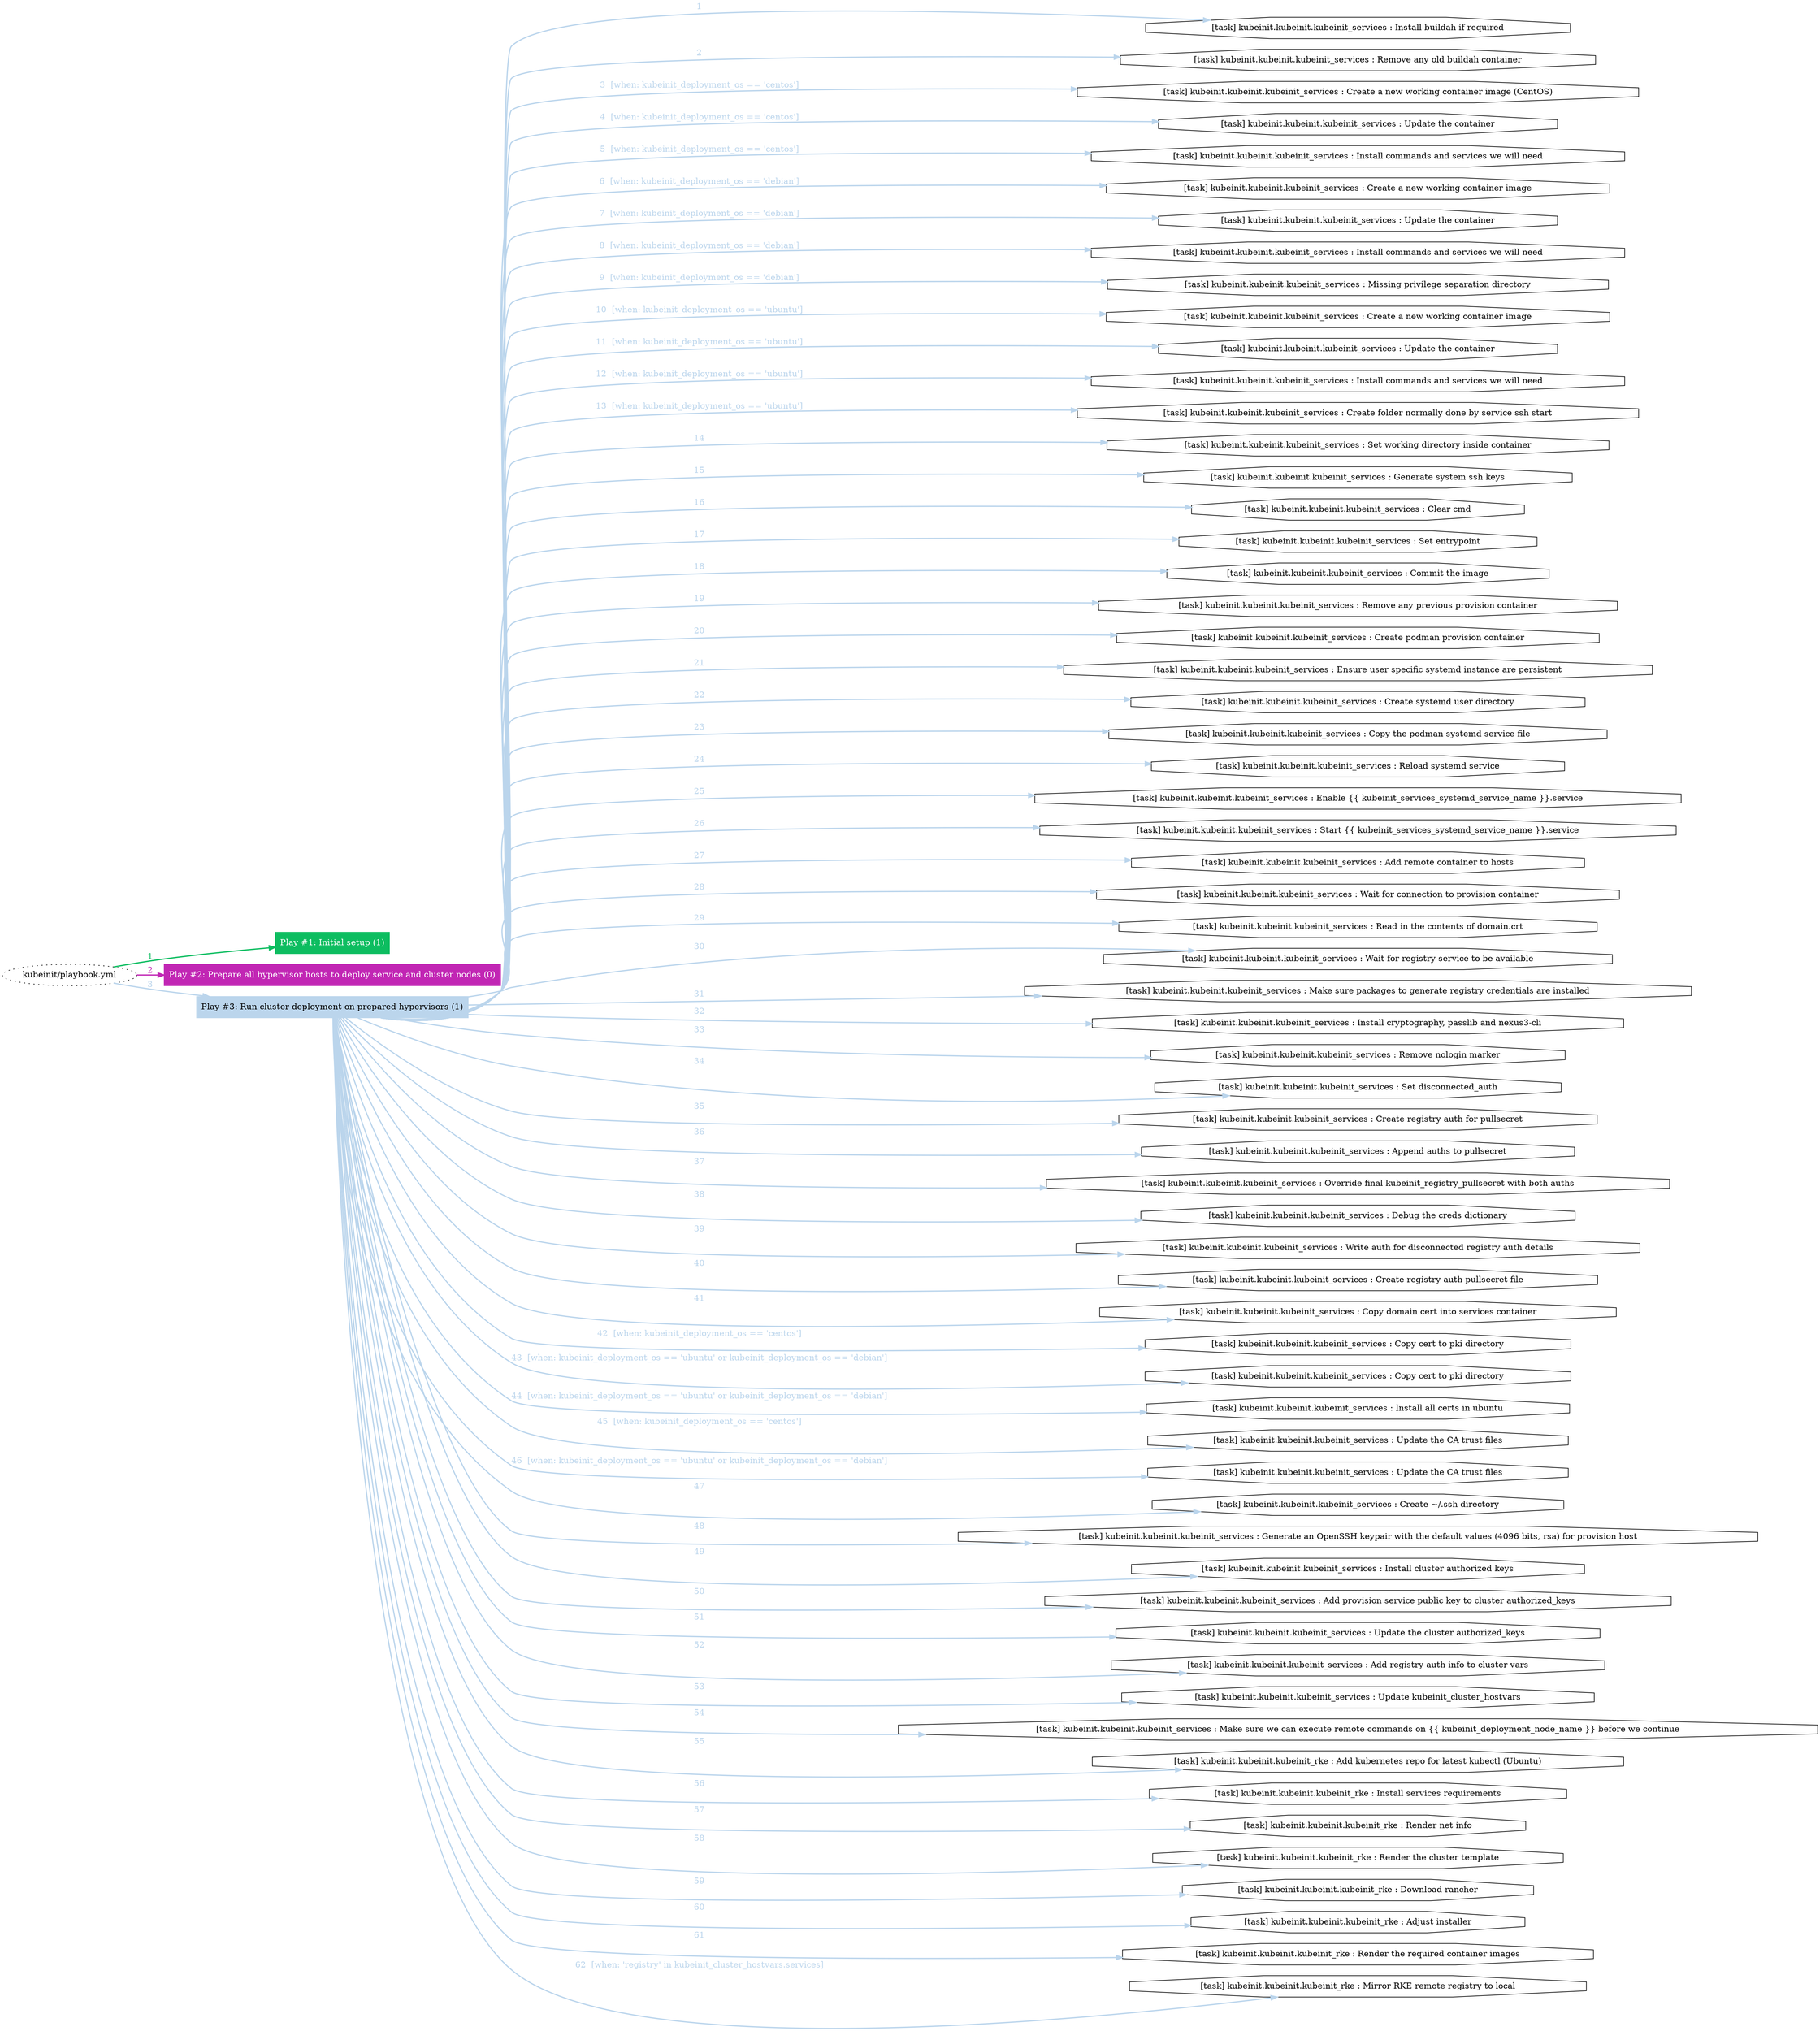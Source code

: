 digraph "kubeinit/playbook.yml "{
	graph [concentrate=true ordering=in rankdir=LR ratio=fill]
	edge [esep=5 sep=10]
	"kubeinit/playbook.yml" [id=root_node style=dotted]
	subgraph "Play #1: Initial setup (1) "{
		"Play #1: Initial setup (1)" [color="#0dbd60" fontcolor="#ffffff" id="play_110bef18-cd60-4bf3-88ed-cbd2901eb0b8" shape=box style=filled tooltip=localhost]
		"kubeinit/playbook.yml" -> "Play #1: Initial setup (1)" [label=1 color="#0dbd60" fontcolor="#0dbd60" id="edge_0c64cf5c-ec14-4aeb-aace-b8a69de668be" style=bold]
	}
	subgraph "Play #2: Prepare all hypervisor hosts to deploy service and cluster nodes (0) "{
		"Play #2: Prepare all hypervisor hosts to deploy service and cluster nodes (0)" [color="#c126b4" fontcolor="#ffffff" id="play_03a54988-7c3a-4397-8c08-91ce4eb3eec7" shape=box style=filled tooltip=""]
		"kubeinit/playbook.yml" -> "Play #2: Prepare all hypervisor hosts to deploy service and cluster nodes (0)" [label=2 color="#c126b4" fontcolor="#c126b4" id="edge_e23fc5f9-17de-447f-8031-6cad9617bc73" style=bold]
	}
	subgraph "Play #3: Run cluster deployment on prepared hypervisors (1) "{
		"Play #3: Run cluster deployment on prepared hypervisors (1)" [color="#bbd5ec" fontcolor="#000000" id="play_5e55c027-be0a-4739-a3e3-c6b3dd996a2b" shape=box style=filled tooltip=localhost]
		"kubeinit/playbook.yml" -> "Play #3: Run cluster deployment on prepared hypervisors (1)" [label=3 color="#bbd5ec" fontcolor="#bbd5ec" id="edge_5b6af6fb-caee-4a7d-9795-3dd28865f214" style=bold]
		"task_6e6e7893-b51e-484a-a04b-af25d5d629be" [label="[task] kubeinit.kubeinit.kubeinit_services : Install buildah if required" id="task_6e6e7893-b51e-484a-a04b-af25d5d629be" shape=octagon tooltip="[task] kubeinit.kubeinit.kubeinit_services : Install buildah if required"]
		"Play #3: Run cluster deployment on prepared hypervisors (1)" -> "task_6e6e7893-b51e-484a-a04b-af25d5d629be" [label=1 color="#bbd5ec" fontcolor="#bbd5ec" id="edge_41b45032-e07a-49c9-888b-4aed1880c12d" style=bold]
		"task_1e4dd7ab-e71a-47a6-bd88-8189602f0834" [label="[task] kubeinit.kubeinit.kubeinit_services : Remove any old buildah container" id="task_1e4dd7ab-e71a-47a6-bd88-8189602f0834" shape=octagon tooltip="[task] kubeinit.kubeinit.kubeinit_services : Remove any old buildah container"]
		"Play #3: Run cluster deployment on prepared hypervisors (1)" -> "task_1e4dd7ab-e71a-47a6-bd88-8189602f0834" [label=2 color="#bbd5ec" fontcolor="#bbd5ec" id="edge_d5cc391a-867d-4629-9890-99e89cfb7bb3" style=bold]
		"task_dca1aa05-d8fa-48cd-8b7a-e488a8224c34" [label="[task] kubeinit.kubeinit.kubeinit_services : Create a new working container image (CentOS)" id="task_dca1aa05-d8fa-48cd-8b7a-e488a8224c34" shape=octagon tooltip="[task] kubeinit.kubeinit.kubeinit_services : Create a new working container image (CentOS)"]
		"Play #3: Run cluster deployment on prepared hypervisors (1)" -> "task_dca1aa05-d8fa-48cd-8b7a-e488a8224c34" [label="3  [when: kubeinit_deployment_os == 'centos']" color="#bbd5ec" fontcolor="#bbd5ec" id="edge_d74dfdd2-80b6-4617-841c-359402eb2796" style=bold]
		"task_0f1890a9-0b0c-489b-983a-8f46ef27af1d" [label="[task] kubeinit.kubeinit.kubeinit_services : Update the container" id="task_0f1890a9-0b0c-489b-983a-8f46ef27af1d" shape=octagon tooltip="[task] kubeinit.kubeinit.kubeinit_services : Update the container"]
		"Play #3: Run cluster deployment on prepared hypervisors (1)" -> "task_0f1890a9-0b0c-489b-983a-8f46ef27af1d" [label="4  [when: kubeinit_deployment_os == 'centos']" color="#bbd5ec" fontcolor="#bbd5ec" id="edge_0c139ea1-e856-4e57-8619-bd8852572bb9" style=bold]
		"task_25fc395f-5739-44f6-be72-2b9e2bd6f95c" [label="[task] kubeinit.kubeinit.kubeinit_services : Install commands and services we will need" id="task_25fc395f-5739-44f6-be72-2b9e2bd6f95c" shape=octagon tooltip="[task] kubeinit.kubeinit.kubeinit_services : Install commands and services we will need"]
		"Play #3: Run cluster deployment on prepared hypervisors (1)" -> "task_25fc395f-5739-44f6-be72-2b9e2bd6f95c" [label="5  [when: kubeinit_deployment_os == 'centos']" color="#bbd5ec" fontcolor="#bbd5ec" id="edge_bde0c38f-53b0-4479-aa49-66ea477ba71c" style=bold]
		"task_9ef3af93-546b-4f47-b9b9-039e059599bc" [label="[task] kubeinit.kubeinit.kubeinit_services : Create a new working container image" id="task_9ef3af93-546b-4f47-b9b9-039e059599bc" shape=octagon tooltip="[task] kubeinit.kubeinit.kubeinit_services : Create a new working container image"]
		"Play #3: Run cluster deployment on prepared hypervisors (1)" -> "task_9ef3af93-546b-4f47-b9b9-039e059599bc" [label="6  [when: kubeinit_deployment_os == 'debian']" color="#bbd5ec" fontcolor="#bbd5ec" id="edge_b2834597-c3b0-4a7a-b3a6-53bb3eb3bfc0" style=bold]
		"task_8199ab86-3ec2-4397-8540-a38edfb6b7c2" [label="[task] kubeinit.kubeinit.kubeinit_services : Update the container" id="task_8199ab86-3ec2-4397-8540-a38edfb6b7c2" shape=octagon tooltip="[task] kubeinit.kubeinit.kubeinit_services : Update the container"]
		"Play #3: Run cluster deployment on prepared hypervisors (1)" -> "task_8199ab86-3ec2-4397-8540-a38edfb6b7c2" [label="7  [when: kubeinit_deployment_os == 'debian']" color="#bbd5ec" fontcolor="#bbd5ec" id="edge_a4d8ea4d-9bd4-4c14-bc14-8750f5bcbfaa" style=bold]
		"task_2209d149-d970-4549-807b-eaa2a83f3007" [label="[task] kubeinit.kubeinit.kubeinit_services : Install commands and services we will need" id="task_2209d149-d970-4549-807b-eaa2a83f3007" shape=octagon tooltip="[task] kubeinit.kubeinit.kubeinit_services : Install commands and services we will need"]
		"Play #3: Run cluster deployment on prepared hypervisors (1)" -> "task_2209d149-d970-4549-807b-eaa2a83f3007" [label="8  [when: kubeinit_deployment_os == 'debian']" color="#bbd5ec" fontcolor="#bbd5ec" id="edge_14cb30a4-8c27-46ee-97bc-16f9022f5cf3" style=bold]
		"task_c36cb08f-15fa-47e9-93a4-da1bc92d6075" [label="[task] kubeinit.kubeinit.kubeinit_services : Missing privilege separation directory" id="task_c36cb08f-15fa-47e9-93a4-da1bc92d6075" shape=octagon tooltip="[task] kubeinit.kubeinit.kubeinit_services : Missing privilege separation directory"]
		"Play #3: Run cluster deployment on prepared hypervisors (1)" -> "task_c36cb08f-15fa-47e9-93a4-da1bc92d6075" [label="9  [when: kubeinit_deployment_os == 'debian']" color="#bbd5ec" fontcolor="#bbd5ec" id="edge_0a308309-4e22-4e9b-a3f4-806de163b7b0" style=bold]
		"task_02955f03-636b-4d71-a4d0-70c5790712cf" [label="[task] kubeinit.kubeinit.kubeinit_services : Create a new working container image" id="task_02955f03-636b-4d71-a4d0-70c5790712cf" shape=octagon tooltip="[task] kubeinit.kubeinit.kubeinit_services : Create a new working container image"]
		"Play #3: Run cluster deployment on prepared hypervisors (1)" -> "task_02955f03-636b-4d71-a4d0-70c5790712cf" [label="10  [when: kubeinit_deployment_os == 'ubuntu']" color="#bbd5ec" fontcolor="#bbd5ec" id="edge_95ef3e23-35ab-47aa-af75-cfbe7b06c776" style=bold]
		"task_b056eed6-f9e5-4a57-bc17-944208c216dc" [label="[task] kubeinit.kubeinit.kubeinit_services : Update the container" id="task_b056eed6-f9e5-4a57-bc17-944208c216dc" shape=octagon tooltip="[task] kubeinit.kubeinit.kubeinit_services : Update the container"]
		"Play #3: Run cluster deployment on prepared hypervisors (1)" -> "task_b056eed6-f9e5-4a57-bc17-944208c216dc" [label="11  [when: kubeinit_deployment_os == 'ubuntu']" color="#bbd5ec" fontcolor="#bbd5ec" id="edge_1a2a5b17-d58c-466b-b908-d89f6124aadb" style=bold]
		"task_7bac31a1-e8ad-48d7-8c9c-5189f8e473f8" [label="[task] kubeinit.kubeinit.kubeinit_services : Install commands and services we will need" id="task_7bac31a1-e8ad-48d7-8c9c-5189f8e473f8" shape=octagon tooltip="[task] kubeinit.kubeinit.kubeinit_services : Install commands and services we will need"]
		"Play #3: Run cluster deployment on prepared hypervisors (1)" -> "task_7bac31a1-e8ad-48d7-8c9c-5189f8e473f8" [label="12  [when: kubeinit_deployment_os == 'ubuntu']" color="#bbd5ec" fontcolor="#bbd5ec" id="edge_700e6416-1909-4324-8396-4fd31affbc07" style=bold]
		"task_879cf918-2a37-48d0-9315-4c098d0f5edb" [label="[task] kubeinit.kubeinit.kubeinit_services : Create folder normally done by service ssh start" id="task_879cf918-2a37-48d0-9315-4c098d0f5edb" shape=octagon tooltip="[task] kubeinit.kubeinit.kubeinit_services : Create folder normally done by service ssh start"]
		"Play #3: Run cluster deployment on prepared hypervisors (1)" -> "task_879cf918-2a37-48d0-9315-4c098d0f5edb" [label="13  [when: kubeinit_deployment_os == 'ubuntu']" color="#bbd5ec" fontcolor="#bbd5ec" id="edge_30ccc6c8-634f-4cdd-b162-097739053997" style=bold]
		"task_972fc55c-8ee2-400c-85bc-75b153c2ab34" [label="[task] kubeinit.kubeinit.kubeinit_services : Set working directory inside container" id="task_972fc55c-8ee2-400c-85bc-75b153c2ab34" shape=octagon tooltip="[task] kubeinit.kubeinit.kubeinit_services : Set working directory inside container"]
		"Play #3: Run cluster deployment on prepared hypervisors (1)" -> "task_972fc55c-8ee2-400c-85bc-75b153c2ab34" [label=14 color="#bbd5ec" fontcolor="#bbd5ec" id="edge_c69b65a2-6937-4478-b2ac-b1dd0a774435" style=bold]
		"task_adcea460-7661-4f38-b4a7-a325bd75d566" [label="[task] kubeinit.kubeinit.kubeinit_services : Generate system ssh keys" id="task_adcea460-7661-4f38-b4a7-a325bd75d566" shape=octagon tooltip="[task] kubeinit.kubeinit.kubeinit_services : Generate system ssh keys"]
		"Play #3: Run cluster deployment on prepared hypervisors (1)" -> "task_adcea460-7661-4f38-b4a7-a325bd75d566" [label=15 color="#bbd5ec" fontcolor="#bbd5ec" id="edge_cd25a287-fa11-4cce-b4c8-25bc301778c7" style=bold]
		"task_2838eb14-66cf-40e7-a743-b66b4d509f62" [label="[task] kubeinit.kubeinit.kubeinit_services : Clear cmd" id="task_2838eb14-66cf-40e7-a743-b66b4d509f62" shape=octagon tooltip="[task] kubeinit.kubeinit.kubeinit_services : Clear cmd"]
		"Play #3: Run cluster deployment on prepared hypervisors (1)" -> "task_2838eb14-66cf-40e7-a743-b66b4d509f62" [label=16 color="#bbd5ec" fontcolor="#bbd5ec" id="edge_ba309706-d38e-4193-aab5-c9c300c34efa" style=bold]
		"task_222590f6-204e-414b-9022-b02e652822b7" [label="[task] kubeinit.kubeinit.kubeinit_services : Set entrypoint" id="task_222590f6-204e-414b-9022-b02e652822b7" shape=octagon tooltip="[task] kubeinit.kubeinit.kubeinit_services : Set entrypoint"]
		"Play #3: Run cluster deployment on prepared hypervisors (1)" -> "task_222590f6-204e-414b-9022-b02e652822b7" [label=17 color="#bbd5ec" fontcolor="#bbd5ec" id="edge_47ac7a1f-769b-4877-b0ee-8ccbf80e85a1" style=bold]
		"task_70bd7fa7-d2cb-462a-aa3d-af4ad78797b4" [label="[task] kubeinit.kubeinit.kubeinit_services : Commit the image" id="task_70bd7fa7-d2cb-462a-aa3d-af4ad78797b4" shape=octagon tooltip="[task] kubeinit.kubeinit.kubeinit_services : Commit the image"]
		"Play #3: Run cluster deployment on prepared hypervisors (1)" -> "task_70bd7fa7-d2cb-462a-aa3d-af4ad78797b4" [label=18 color="#bbd5ec" fontcolor="#bbd5ec" id="edge_2818ead8-9229-4f0d-be8e-629f41a2d651" style=bold]
		"task_19e0463e-3b05-45af-bc8d-276c5fdab8d4" [label="[task] kubeinit.kubeinit.kubeinit_services : Remove any previous provision container" id="task_19e0463e-3b05-45af-bc8d-276c5fdab8d4" shape=octagon tooltip="[task] kubeinit.kubeinit.kubeinit_services : Remove any previous provision container"]
		"Play #3: Run cluster deployment on prepared hypervisors (1)" -> "task_19e0463e-3b05-45af-bc8d-276c5fdab8d4" [label=19 color="#bbd5ec" fontcolor="#bbd5ec" id="edge_b07b8f0a-ef4a-4d3a-ae5e-b4ff90314e39" style=bold]
		"task_241b8b16-5784-4ed2-9b49-75d6ae18ca0d" [label="[task] kubeinit.kubeinit.kubeinit_services : Create podman provision container" id="task_241b8b16-5784-4ed2-9b49-75d6ae18ca0d" shape=octagon tooltip="[task] kubeinit.kubeinit.kubeinit_services : Create podman provision container"]
		"Play #3: Run cluster deployment on prepared hypervisors (1)" -> "task_241b8b16-5784-4ed2-9b49-75d6ae18ca0d" [label=20 color="#bbd5ec" fontcolor="#bbd5ec" id="edge_6ed65cbb-c0f7-4667-bfee-50d220a366e4" style=bold]
		"task_3dd83cd5-67a7-4dea-904b-a802963e43cf" [label="[task] kubeinit.kubeinit.kubeinit_services : Ensure user specific systemd instance are persistent" id="task_3dd83cd5-67a7-4dea-904b-a802963e43cf" shape=octagon tooltip="[task] kubeinit.kubeinit.kubeinit_services : Ensure user specific systemd instance are persistent"]
		"Play #3: Run cluster deployment on prepared hypervisors (1)" -> "task_3dd83cd5-67a7-4dea-904b-a802963e43cf" [label=21 color="#bbd5ec" fontcolor="#bbd5ec" id="edge_1151db40-6e69-4f5b-8357-c256a7ad59d3" style=bold]
		"task_fe9d26a7-f512-4bf4-8c1e-a7eda6068096" [label="[task] kubeinit.kubeinit.kubeinit_services : Create systemd user directory" id="task_fe9d26a7-f512-4bf4-8c1e-a7eda6068096" shape=octagon tooltip="[task] kubeinit.kubeinit.kubeinit_services : Create systemd user directory"]
		"Play #3: Run cluster deployment on prepared hypervisors (1)" -> "task_fe9d26a7-f512-4bf4-8c1e-a7eda6068096" [label=22 color="#bbd5ec" fontcolor="#bbd5ec" id="edge_cb166f63-8519-43d9-946d-db0072cdefe0" style=bold]
		"task_f7d0cc68-d8f6-4fd3-a228-91e86aa8f3b3" [label="[task] kubeinit.kubeinit.kubeinit_services : Copy the podman systemd service file" id="task_f7d0cc68-d8f6-4fd3-a228-91e86aa8f3b3" shape=octagon tooltip="[task] kubeinit.kubeinit.kubeinit_services : Copy the podman systemd service file"]
		"Play #3: Run cluster deployment on prepared hypervisors (1)" -> "task_f7d0cc68-d8f6-4fd3-a228-91e86aa8f3b3" [label=23 color="#bbd5ec" fontcolor="#bbd5ec" id="edge_63391a09-84bc-4161-b148-b0b56a889335" style=bold]
		"task_93ba3e41-24ae-4fa4-9311-2106f2e0bf38" [label="[task] kubeinit.kubeinit.kubeinit_services : Reload systemd service" id="task_93ba3e41-24ae-4fa4-9311-2106f2e0bf38" shape=octagon tooltip="[task] kubeinit.kubeinit.kubeinit_services : Reload systemd service"]
		"Play #3: Run cluster deployment on prepared hypervisors (1)" -> "task_93ba3e41-24ae-4fa4-9311-2106f2e0bf38" [label=24 color="#bbd5ec" fontcolor="#bbd5ec" id="edge_f8785757-029c-4daa-8d5f-67b1cc20fa66" style=bold]
		"task_64227e5f-c60a-47a3-b74c-fc8aaad00cd6" [label="[task] kubeinit.kubeinit.kubeinit_services : Enable {{ kubeinit_services_systemd_service_name }}.service" id="task_64227e5f-c60a-47a3-b74c-fc8aaad00cd6" shape=octagon tooltip="[task] kubeinit.kubeinit.kubeinit_services : Enable {{ kubeinit_services_systemd_service_name }}.service"]
		"Play #3: Run cluster deployment on prepared hypervisors (1)" -> "task_64227e5f-c60a-47a3-b74c-fc8aaad00cd6" [label=25 color="#bbd5ec" fontcolor="#bbd5ec" id="edge_c4eafab8-b62c-4f24-9ff9-b41c93a2d3d7" style=bold]
		"task_5a55811d-e650-4cc9-928f-1ad70690ab39" [label="[task] kubeinit.kubeinit.kubeinit_services : Start {{ kubeinit_services_systemd_service_name }}.service" id="task_5a55811d-e650-4cc9-928f-1ad70690ab39" shape=octagon tooltip="[task] kubeinit.kubeinit.kubeinit_services : Start {{ kubeinit_services_systemd_service_name }}.service"]
		"Play #3: Run cluster deployment on prepared hypervisors (1)" -> "task_5a55811d-e650-4cc9-928f-1ad70690ab39" [label=26 color="#bbd5ec" fontcolor="#bbd5ec" id="edge_ced08e1d-db0f-4d1d-b215-6d99c8cb698c" style=bold]
		"task_a6b67a13-afd8-4164-99b6-f0c2b83c8efc" [label="[task] kubeinit.kubeinit.kubeinit_services : Add remote container to hosts" id="task_a6b67a13-afd8-4164-99b6-f0c2b83c8efc" shape=octagon tooltip="[task] kubeinit.kubeinit.kubeinit_services : Add remote container to hosts"]
		"Play #3: Run cluster deployment on prepared hypervisors (1)" -> "task_a6b67a13-afd8-4164-99b6-f0c2b83c8efc" [label=27 color="#bbd5ec" fontcolor="#bbd5ec" id="edge_1fe5f8ee-86dc-4487-87ca-9c1abe74c681" style=bold]
		"task_f7c931e2-6034-413c-9fb1-714cc0599e7a" [label="[task] kubeinit.kubeinit.kubeinit_services : Wait for connection to provision container" id="task_f7c931e2-6034-413c-9fb1-714cc0599e7a" shape=octagon tooltip="[task] kubeinit.kubeinit.kubeinit_services : Wait for connection to provision container"]
		"Play #3: Run cluster deployment on prepared hypervisors (1)" -> "task_f7c931e2-6034-413c-9fb1-714cc0599e7a" [label=28 color="#bbd5ec" fontcolor="#bbd5ec" id="edge_70a7269d-a695-4b37-86af-c89b523e558e" style=bold]
		"task_26dc1235-13cc-449b-adfa-b1d858e2de3e" [label="[task] kubeinit.kubeinit.kubeinit_services : Read in the contents of domain.crt" id="task_26dc1235-13cc-449b-adfa-b1d858e2de3e" shape=octagon tooltip="[task] kubeinit.kubeinit.kubeinit_services : Read in the contents of domain.crt"]
		"Play #3: Run cluster deployment on prepared hypervisors (1)" -> "task_26dc1235-13cc-449b-adfa-b1d858e2de3e" [label=29 color="#bbd5ec" fontcolor="#bbd5ec" id="edge_42e4ae1d-30c8-4ae8-8af9-530584f11bc4" style=bold]
		"task_de17b530-869d-43b3-89c4-9aad0573c249" [label="[task] kubeinit.kubeinit.kubeinit_services : Wait for registry service to be available" id="task_de17b530-869d-43b3-89c4-9aad0573c249" shape=octagon tooltip="[task] kubeinit.kubeinit.kubeinit_services : Wait for registry service to be available"]
		"Play #3: Run cluster deployment on prepared hypervisors (1)" -> "task_de17b530-869d-43b3-89c4-9aad0573c249" [label=30 color="#bbd5ec" fontcolor="#bbd5ec" id="edge_a5c6eebe-6050-4ecf-87d2-4b0dd45c070e" style=bold]
		"task_62e4d073-e497-4bae-8738-3609a8213554" [label="[task] kubeinit.kubeinit.kubeinit_services : Make sure packages to generate registry credentials are installed" id="task_62e4d073-e497-4bae-8738-3609a8213554" shape=octagon tooltip="[task] kubeinit.kubeinit.kubeinit_services : Make sure packages to generate registry credentials are installed"]
		"Play #3: Run cluster deployment on prepared hypervisors (1)" -> "task_62e4d073-e497-4bae-8738-3609a8213554" [label=31 color="#bbd5ec" fontcolor="#bbd5ec" id="edge_847df371-570f-40f9-86a7-69a6caa5f270" style=bold]
		"task_ced57590-f356-49aa-9682-23812f8fc68d" [label="[task] kubeinit.kubeinit.kubeinit_services : Install cryptography, passlib and nexus3-cli" id="task_ced57590-f356-49aa-9682-23812f8fc68d" shape=octagon tooltip="[task] kubeinit.kubeinit.kubeinit_services : Install cryptography, passlib and nexus3-cli"]
		"Play #3: Run cluster deployment on prepared hypervisors (1)" -> "task_ced57590-f356-49aa-9682-23812f8fc68d" [label=32 color="#bbd5ec" fontcolor="#bbd5ec" id="edge_bf0a4122-3a42-4301-8cab-3372769fbc55" style=bold]
		"task_9364bfd3-d193-4196-87a1-7a30d200cae0" [label="[task] kubeinit.kubeinit.kubeinit_services : Remove nologin marker" id="task_9364bfd3-d193-4196-87a1-7a30d200cae0" shape=octagon tooltip="[task] kubeinit.kubeinit.kubeinit_services : Remove nologin marker"]
		"Play #3: Run cluster deployment on prepared hypervisors (1)" -> "task_9364bfd3-d193-4196-87a1-7a30d200cae0" [label=33 color="#bbd5ec" fontcolor="#bbd5ec" id="edge_9cbfab34-16c2-4859-933d-a459b75c2fef" style=bold]
		"task_bcd210bf-69cf-4ef1-ba70-12ddf79b0df6" [label="[task] kubeinit.kubeinit.kubeinit_services : Set disconnected_auth" id="task_bcd210bf-69cf-4ef1-ba70-12ddf79b0df6" shape=octagon tooltip="[task] kubeinit.kubeinit.kubeinit_services : Set disconnected_auth"]
		"Play #3: Run cluster deployment on prepared hypervisors (1)" -> "task_bcd210bf-69cf-4ef1-ba70-12ddf79b0df6" [label=34 color="#bbd5ec" fontcolor="#bbd5ec" id="edge_9a91a1d4-796e-42f8-a204-fc08a27a42ff" style=bold]
		"task_4ca05b14-8226-4aea-9acd-0292b70af047" [label="[task] kubeinit.kubeinit.kubeinit_services : Create registry auth for pullsecret" id="task_4ca05b14-8226-4aea-9acd-0292b70af047" shape=octagon tooltip="[task] kubeinit.kubeinit.kubeinit_services : Create registry auth for pullsecret"]
		"Play #3: Run cluster deployment on prepared hypervisors (1)" -> "task_4ca05b14-8226-4aea-9acd-0292b70af047" [label=35 color="#bbd5ec" fontcolor="#bbd5ec" id="edge_beeab240-ad81-47b7-8189-a86deafd14aa" style=bold]
		"task_0e1774d5-cb42-4b70-9aa8-2596574bb141" [label="[task] kubeinit.kubeinit.kubeinit_services : Append auths to pullsecret" id="task_0e1774d5-cb42-4b70-9aa8-2596574bb141" shape=octagon tooltip="[task] kubeinit.kubeinit.kubeinit_services : Append auths to pullsecret"]
		"Play #3: Run cluster deployment on prepared hypervisors (1)" -> "task_0e1774d5-cb42-4b70-9aa8-2596574bb141" [label=36 color="#bbd5ec" fontcolor="#bbd5ec" id="edge_3fed7974-3518-4295-9955-66b462bfc90c" style=bold]
		"task_b0364cc1-68e7-4000-8a1b-9bb2da67e3bd" [label="[task] kubeinit.kubeinit.kubeinit_services : Override final kubeinit_registry_pullsecret with both auths" id="task_b0364cc1-68e7-4000-8a1b-9bb2da67e3bd" shape=octagon tooltip="[task] kubeinit.kubeinit.kubeinit_services : Override final kubeinit_registry_pullsecret with both auths"]
		"Play #3: Run cluster deployment on prepared hypervisors (1)" -> "task_b0364cc1-68e7-4000-8a1b-9bb2da67e3bd" [label=37 color="#bbd5ec" fontcolor="#bbd5ec" id="edge_081df053-6d70-4db9-bd13-fdb3dd1e124d" style=bold]
		"task_abd71ce0-e480-463e-a00e-9de213442923" [label="[task] kubeinit.kubeinit.kubeinit_services : Debug the creds dictionary" id="task_abd71ce0-e480-463e-a00e-9de213442923" shape=octagon tooltip="[task] kubeinit.kubeinit.kubeinit_services : Debug the creds dictionary"]
		"Play #3: Run cluster deployment on prepared hypervisors (1)" -> "task_abd71ce0-e480-463e-a00e-9de213442923" [label=38 color="#bbd5ec" fontcolor="#bbd5ec" id="edge_ec265ca3-4f74-4082-94df-a47d2640b72f" style=bold]
		"task_3ea2cfb1-d858-4597-93df-789baec2dae9" [label="[task] kubeinit.kubeinit.kubeinit_services : Write auth for disconnected registry auth details" id="task_3ea2cfb1-d858-4597-93df-789baec2dae9" shape=octagon tooltip="[task] kubeinit.kubeinit.kubeinit_services : Write auth for disconnected registry auth details"]
		"Play #3: Run cluster deployment on prepared hypervisors (1)" -> "task_3ea2cfb1-d858-4597-93df-789baec2dae9" [label=39 color="#bbd5ec" fontcolor="#bbd5ec" id="edge_418df44e-c547-485d-b126-bebc3e6d1595" style=bold]
		"task_f7424a62-8493-41c8-a2ca-c0250e7a0036" [label="[task] kubeinit.kubeinit.kubeinit_services : Create registry auth pullsecret file" id="task_f7424a62-8493-41c8-a2ca-c0250e7a0036" shape=octagon tooltip="[task] kubeinit.kubeinit.kubeinit_services : Create registry auth pullsecret file"]
		"Play #3: Run cluster deployment on prepared hypervisors (1)" -> "task_f7424a62-8493-41c8-a2ca-c0250e7a0036" [label=40 color="#bbd5ec" fontcolor="#bbd5ec" id="edge_cd9df38b-a449-471c-89b3-c56289669f96" style=bold]
		"task_3c6cd522-0e4e-429d-a036-158542b59c10" [label="[task] kubeinit.kubeinit.kubeinit_services : Copy domain cert into services container" id="task_3c6cd522-0e4e-429d-a036-158542b59c10" shape=octagon tooltip="[task] kubeinit.kubeinit.kubeinit_services : Copy domain cert into services container"]
		"Play #3: Run cluster deployment on prepared hypervisors (1)" -> "task_3c6cd522-0e4e-429d-a036-158542b59c10" [label=41 color="#bbd5ec" fontcolor="#bbd5ec" id="edge_f5e7faa9-d1d8-41f4-a473-d2b67151f798" style=bold]
		"task_4693ac71-c894-4114-b82b-b449d1d4ba70" [label="[task] kubeinit.kubeinit.kubeinit_services : Copy cert to pki directory" id="task_4693ac71-c894-4114-b82b-b449d1d4ba70" shape=octagon tooltip="[task] kubeinit.kubeinit.kubeinit_services : Copy cert to pki directory"]
		"Play #3: Run cluster deployment on prepared hypervisors (1)" -> "task_4693ac71-c894-4114-b82b-b449d1d4ba70" [label="42  [when: kubeinit_deployment_os == 'centos']" color="#bbd5ec" fontcolor="#bbd5ec" id="edge_7b938432-7467-4a02-a7b4-87f2e9a82d6f" style=bold]
		"task_7e6ad59f-fff4-4e7d-8d20-6ad9aaf9240d" [label="[task] kubeinit.kubeinit.kubeinit_services : Copy cert to pki directory" id="task_7e6ad59f-fff4-4e7d-8d20-6ad9aaf9240d" shape=octagon tooltip="[task] kubeinit.kubeinit.kubeinit_services : Copy cert to pki directory"]
		"Play #3: Run cluster deployment on prepared hypervisors (1)" -> "task_7e6ad59f-fff4-4e7d-8d20-6ad9aaf9240d" [label="43  [when: kubeinit_deployment_os == 'ubuntu' or kubeinit_deployment_os == 'debian']" color="#bbd5ec" fontcolor="#bbd5ec" id="edge_4403c371-29c0-4ef7-a14b-7c5daad2e9ec" style=bold]
		"task_4b27c2a5-d687-4356-a44d-c39aa5aae75b" [label="[task] kubeinit.kubeinit.kubeinit_services : Install all certs in ubuntu" id="task_4b27c2a5-d687-4356-a44d-c39aa5aae75b" shape=octagon tooltip="[task] kubeinit.kubeinit.kubeinit_services : Install all certs in ubuntu"]
		"Play #3: Run cluster deployment on prepared hypervisors (1)" -> "task_4b27c2a5-d687-4356-a44d-c39aa5aae75b" [label="44  [when: kubeinit_deployment_os == 'ubuntu' or kubeinit_deployment_os == 'debian']" color="#bbd5ec" fontcolor="#bbd5ec" id="edge_c4f314e0-aca6-4b6a-a4f1-622e5e586c95" style=bold]
		"task_391488d7-6bf8-4372-b69b-f02fd070ffdc" [label="[task] kubeinit.kubeinit.kubeinit_services : Update the CA trust files" id="task_391488d7-6bf8-4372-b69b-f02fd070ffdc" shape=octagon tooltip="[task] kubeinit.kubeinit.kubeinit_services : Update the CA trust files"]
		"Play #3: Run cluster deployment on prepared hypervisors (1)" -> "task_391488d7-6bf8-4372-b69b-f02fd070ffdc" [label="45  [when: kubeinit_deployment_os == 'centos']" color="#bbd5ec" fontcolor="#bbd5ec" id="edge_a813bc0b-e9a1-4be0-ac00-1400836a941b" style=bold]
		"task_727d919d-b87a-409b-8714-b5859794d74d" [label="[task] kubeinit.kubeinit.kubeinit_services : Update the CA trust files" id="task_727d919d-b87a-409b-8714-b5859794d74d" shape=octagon tooltip="[task] kubeinit.kubeinit.kubeinit_services : Update the CA trust files"]
		"Play #3: Run cluster deployment on prepared hypervisors (1)" -> "task_727d919d-b87a-409b-8714-b5859794d74d" [label="46  [when: kubeinit_deployment_os == 'ubuntu' or kubeinit_deployment_os == 'debian']" color="#bbd5ec" fontcolor="#bbd5ec" id="edge_4d5568c6-c21a-4809-a2e1-ffd1a4e971aa" style=bold]
		"task_8809eff4-fb91-4d25-9b67-a7f205f0eb60" [label="[task] kubeinit.kubeinit.kubeinit_services : Create ~/.ssh directory" id="task_8809eff4-fb91-4d25-9b67-a7f205f0eb60" shape=octagon tooltip="[task] kubeinit.kubeinit.kubeinit_services : Create ~/.ssh directory"]
		"Play #3: Run cluster deployment on prepared hypervisors (1)" -> "task_8809eff4-fb91-4d25-9b67-a7f205f0eb60" [label=47 color="#bbd5ec" fontcolor="#bbd5ec" id="edge_fd826606-3c7a-4704-80d9-1ed504e3b601" style=bold]
		"task_2ba6de2e-11e9-4052-903f-5fe648588862" [label="[task] kubeinit.kubeinit.kubeinit_services : Generate an OpenSSH keypair with the default values (4096 bits, rsa) for provision host" id="task_2ba6de2e-11e9-4052-903f-5fe648588862" shape=octagon tooltip="[task] kubeinit.kubeinit.kubeinit_services : Generate an OpenSSH keypair with the default values (4096 bits, rsa) for provision host"]
		"Play #3: Run cluster deployment on prepared hypervisors (1)" -> "task_2ba6de2e-11e9-4052-903f-5fe648588862" [label=48 color="#bbd5ec" fontcolor="#bbd5ec" id="edge_1c9468c5-7645-4d11-a9b5-b9f4a5c67d59" style=bold]
		"task_21a4fd5d-985f-4da2-b621-daa1a66ed41a" [label="[task] kubeinit.kubeinit.kubeinit_services : Install cluster authorized keys" id="task_21a4fd5d-985f-4da2-b621-daa1a66ed41a" shape=octagon tooltip="[task] kubeinit.kubeinit.kubeinit_services : Install cluster authorized keys"]
		"Play #3: Run cluster deployment on prepared hypervisors (1)" -> "task_21a4fd5d-985f-4da2-b621-daa1a66ed41a" [label=49 color="#bbd5ec" fontcolor="#bbd5ec" id="edge_38985a62-3275-4227-bc4f-ab1b5a48f582" style=bold]
		"task_62a06a85-5a27-401a-a8e9-17ef638da21e" [label="[task] kubeinit.kubeinit.kubeinit_services : Add provision service public key to cluster authorized_keys" id="task_62a06a85-5a27-401a-a8e9-17ef638da21e" shape=octagon tooltip="[task] kubeinit.kubeinit.kubeinit_services : Add provision service public key to cluster authorized_keys"]
		"Play #3: Run cluster deployment on prepared hypervisors (1)" -> "task_62a06a85-5a27-401a-a8e9-17ef638da21e" [label=50 color="#bbd5ec" fontcolor="#bbd5ec" id="edge_08995849-0f9e-466b-98d1-7e198d5e7c3a" style=bold]
		"task_0499cd61-dfeb-4087-85e5-4d65de838c75" [label="[task] kubeinit.kubeinit.kubeinit_services : Update the cluster authorized_keys" id="task_0499cd61-dfeb-4087-85e5-4d65de838c75" shape=octagon tooltip="[task] kubeinit.kubeinit.kubeinit_services : Update the cluster authorized_keys"]
		"Play #3: Run cluster deployment on prepared hypervisors (1)" -> "task_0499cd61-dfeb-4087-85e5-4d65de838c75" [label=51 color="#bbd5ec" fontcolor="#bbd5ec" id="edge_fc110e38-6970-414b-afbc-7a526047e85c" style=bold]
		"task_948b28c6-65c4-4a6c-ae5f-b82dc4d0a47d" [label="[task] kubeinit.kubeinit.kubeinit_services : Add registry auth info to cluster vars" id="task_948b28c6-65c4-4a6c-ae5f-b82dc4d0a47d" shape=octagon tooltip="[task] kubeinit.kubeinit.kubeinit_services : Add registry auth info to cluster vars"]
		"Play #3: Run cluster deployment on prepared hypervisors (1)" -> "task_948b28c6-65c4-4a6c-ae5f-b82dc4d0a47d" [label=52 color="#bbd5ec" fontcolor="#bbd5ec" id="edge_e6167634-c971-495e-a5fc-c0d9d38dbbba" style=bold]
		"task_f75a1a44-cbec-40d7-a2da-f54c91fb189a" [label="[task] kubeinit.kubeinit.kubeinit_services : Update kubeinit_cluster_hostvars" id="task_f75a1a44-cbec-40d7-a2da-f54c91fb189a" shape=octagon tooltip="[task] kubeinit.kubeinit.kubeinit_services : Update kubeinit_cluster_hostvars"]
		"Play #3: Run cluster deployment on prepared hypervisors (1)" -> "task_f75a1a44-cbec-40d7-a2da-f54c91fb189a" [label=53 color="#bbd5ec" fontcolor="#bbd5ec" id="edge_b9052cfd-41a7-48a8-9cfb-e28380ab3687" style=bold]
		"task_ea4ce8af-fc5a-43b9-a189-b60373443a6d" [label="[task] kubeinit.kubeinit.kubeinit_services : Make sure we can execute remote commands on {{ kubeinit_deployment_node_name }} before we continue" id="task_ea4ce8af-fc5a-43b9-a189-b60373443a6d" shape=octagon tooltip="[task] kubeinit.kubeinit.kubeinit_services : Make sure we can execute remote commands on {{ kubeinit_deployment_node_name }} before we continue"]
		"Play #3: Run cluster deployment on prepared hypervisors (1)" -> "task_ea4ce8af-fc5a-43b9-a189-b60373443a6d" [label=54 color="#bbd5ec" fontcolor="#bbd5ec" id="edge_f86be653-ac14-44de-a0b6-832474cc179c" style=bold]
		"task_bddf5497-fe0e-4fec-bf52-fd0879caa1c0" [label="[task] kubeinit.kubeinit.kubeinit_rke : Add kubernetes repo for latest kubectl (Ubuntu)" id="task_bddf5497-fe0e-4fec-bf52-fd0879caa1c0" shape=octagon tooltip="[task] kubeinit.kubeinit.kubeinit_rke : Add kubernetes repo for latest kubectl (Ubuntu)"]
		"Play #3: Run cluster deployment on prepared hypervisors (1)" -> "task_bddf5497-fe0e-4fec-bf52-fd0879caa1c0" [label=55 color="#bbd5ec" fontcolor="#bbd5ec" id="edge_4b87a833-0a43-4476-96e0-97fe518d1113" style=bold]
		"task_0a2b6301-7586-46fa-b54c-2e0f25bafb19" [label="[task] kubeinit.kubeinit.kubeinit_rke : Install services requirements" id="task_0a2b6301-7586-46fa-b54c-2e0f25bafb19" shape=octagon tooltip="[task] kubeinit.kubeinit.kubeinit_rke : Install services requirements"]
		"Play #3: Run cluster deployment on prepared hypervisors (1)" -> "task_0a2b6301-7586-46fa-b54c-2e0f25bafb19" [label=56 color="#bbd5ec" fontcolor="#bbd5ec" id="edge_5a890606-eab8-48e2-b944-aea0de03c38d" style=bold]
		"task_49c6b7fa-dd12-4608-9b9e-b1db515809ff" [label="[task] kubeinit.kubeinit.kubeinit_rke : Render net info" id="task_49c6b7fa-dd12-4608-9b9e-b1db515809ff" shape=octagon tooltip="[task] kubeinit.kubeinit.kubeinit_rke : Render net info"]
		"Play #3: Run cluster deployment on prepared hypervisors (1)" -> "task_49c6b7fa-dd12-4608-9b9e-b1db515809ff" [label=57 color="#bbd5ec" fontcolor="#bbd5ec" id="edge_763642d5-2205-4d8a-b786-ce0fff61001d" style=bold]
		"task_104baf4f-e7b6-49b7-a5df-eeefa7dcf08e" [label="[task] kubeinit.kubeinit.kubeinit_rke : Render the cluster template" id="task_104baf4f-e7b6-49b7-a5df-eeefa7dcf08e" shape=octagon tooltip="[task] kubeinit.kubeinit.kubeinit_rke : Render the cluster template"]
		"Play #3: Run cluster deployment on prepared hypervisors (1)" -> "task_104baf4f-e7b6-49b7-a5df-eeefa7dcf08e" [label=58 color="#bbd5ec" fontcolor="#bbd5ec" id="edge_2e640091-77e8-4a70-88c1-2d23d4f40501" style=bold]
		"task_d811effb-4bc6-4df5-b20c-96a3439f9940" [label="[task] kubeinit.kubeinit.kubeinit_rke : Download rancher" id="task_d811effb-4bc6-4df5-b20c-96a3439f9940" shape=octagon tooltip="[task] kubeinit.kubeinit.kubeinit_rke : Download rancher"]
		"Play #3: Run cluster deployment on prepared hypervisors (1)" -> "task_d811effb-4bc6-4df5-b20c-96a3439f9940" [label=59 color="#bbd5ec" fontcolor="#bbd5ec" id="edge_d72d6d47-5a8c-4fe9-9303-8c1c72e4ff52" style=bold]
		"task_846c7a1e-9ca7-4e2c-8340-e87eeac19f6c" [label="[task] kubeinit.kubeinit.kubeinit_rke : Adjust installer" id="task_846c7a1e-9ca7-4e2c-8340-e87eeac19f6c" shape=octagon tooltip="[task] kubeinit.kubeinit.kubeinit_rke : Adjust installer"]
		"Play #3: Run cluster deployment on prepared hypervisors (1)" -> "task_846c7a1e-9ca7-4e2c-8340-e87eeac19f6c" [label=60 color="#bbd5ec" fontcolor="#bbd5ec" id="edge_07ca61b4-1bf1-4e92-bb6c-d83c4433d45e" style=bold]
		"task_9c113561-87fb-4387-b3c1-e5206f35e0c2" [label="[task] kubeinit.kubeinit.kubeinit_rke : Render the required container images" id="task_9c113561-87fb-4387-b3c1-e5206f35e0c2" shape=octagon tooltip="[task] kubeinit.kubeinit.kubeinit_rke : Render the required container images"]
		"Play #3: Run cluster deployment on prepared hypervisors (1)" -> "task_9c113561-87fb-4387-b3c1-e5206f35e0c2" [label=61 color="#bbd5ec" fontcolor="#bbd5ec" id="edge_37dccac3-352c-4159-8121-06a38482e7eb" style=bold]
		"task_3f4c4143-207f-4ea1-a3b9-35df2cb082d9" [label="[task] kubeinit.kubeinit.kubeinit_rke : Mirror RKE remote registry to local" id="task_3f4c4143-207f-4ea1-a3b9-35df2cb082d9" shape=octagon tooltip="[task] kubeinit.kubeinit.kubeinit_rke : Mirror RKE remote registry to local"]
		"Play #3: Run cluster deployment on prepared hypervisors (1)" -> "task_3f4c4143-207f-4ea1-a3b9-35df2cb082d9" [label="62  [when: 'registry' in kubeinit_cluster_hostvars.services]" color="#bbd5ec" fontcolor="#bbd5ec" id="edge_302daa5b-d326-43b9-bf68-0f6d3f57e7f9" style=bold]
	}
}
